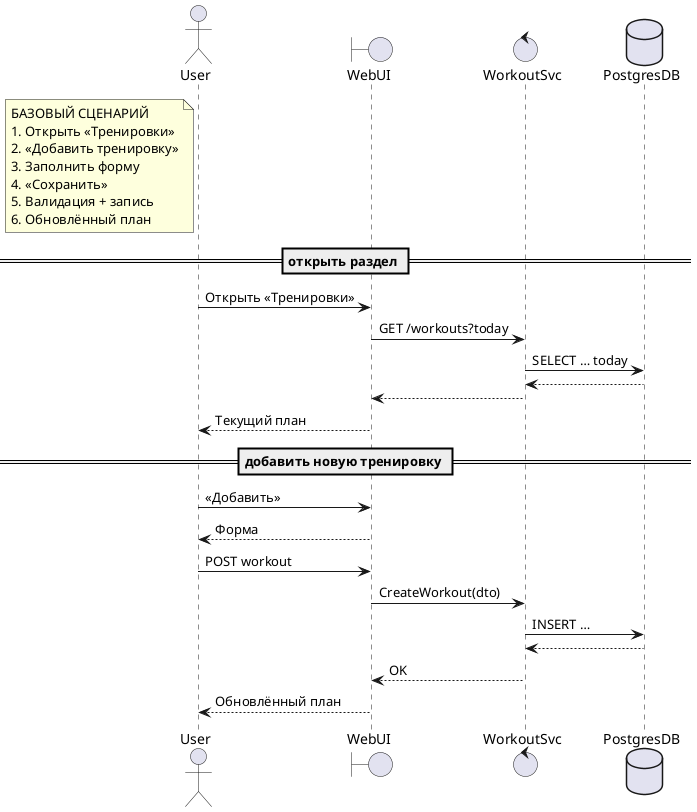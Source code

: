 @startuml UC5_CreateWorkoutPlan
scale 1.0
skinparam Padding 100           '

actor   User
note left of User
 БАЗОВЫЙ СЦЕНАРИЙ
 1. Открыть «Тренировки»
 2. «Добавить тренировку»
 3. Заполнить форму
 4. «Сохранить»
 5. Валидация + запись
 6. Обновлённый план
end note

boundary WebUI
control  WorkoutSvc           
database PostgresDB

== открыть раздел ==
User  -> WebUI        : Открыть «Тренировки»
WebUI -> WorkoutSvc   : GET /workouts?today
WorkoutSvc -> PostgresDB : SELECT … today
PostgresDB --> WorkoutSvc
WorkoutSvc --> WebUI
WebUI --> User        : Текущий план

== добавить новую тренировку ==
User  -> WebUI        : «Добавить»
WebUI --> User        : Форма

User  -> WebUI        : POST workout
WebUI -> WorkoutSvc   : CreateWorkout(dto)
WorkoutSvc -> PostgresDB : INSERT …
PostgresDB --> WorkoutSvc
WorkoutSvc --> WebUI  : OK
WebUI --> User        : Обновлённый план
@enduml